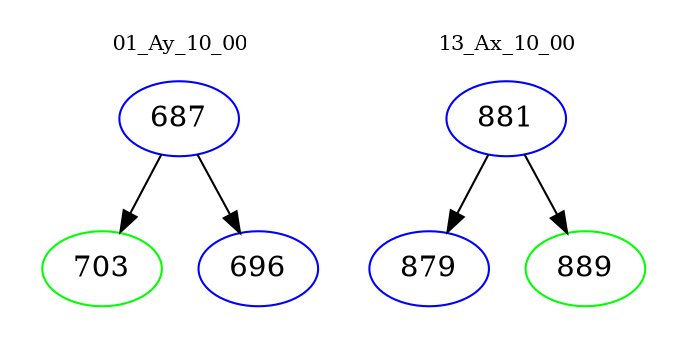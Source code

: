 digraph{
subgraph cluster_0 {
color = white
label = "01_Ay_10_00";
fontsize=10;
T0_687 [label="687", color="blue"]
T0_687 -> T0_703 [color="black"]
T0_703 [label="703", color="green"]
T0_687 -> T0_696 [color="black"]
T0_696 [label="696", color="blue"]
}
subgraph cluster_1 {
color = white
label = "13_Ax_10_00";
fontsize=10;
T1_881 [label="881", color="blue"]
T1_881 -> T1_879 [color="black"]
T1_879 [label="879", color="blue"]
T1_881 -> T1_889 [color="black"]
T1_889 [label="889", color="green"]
}
}
